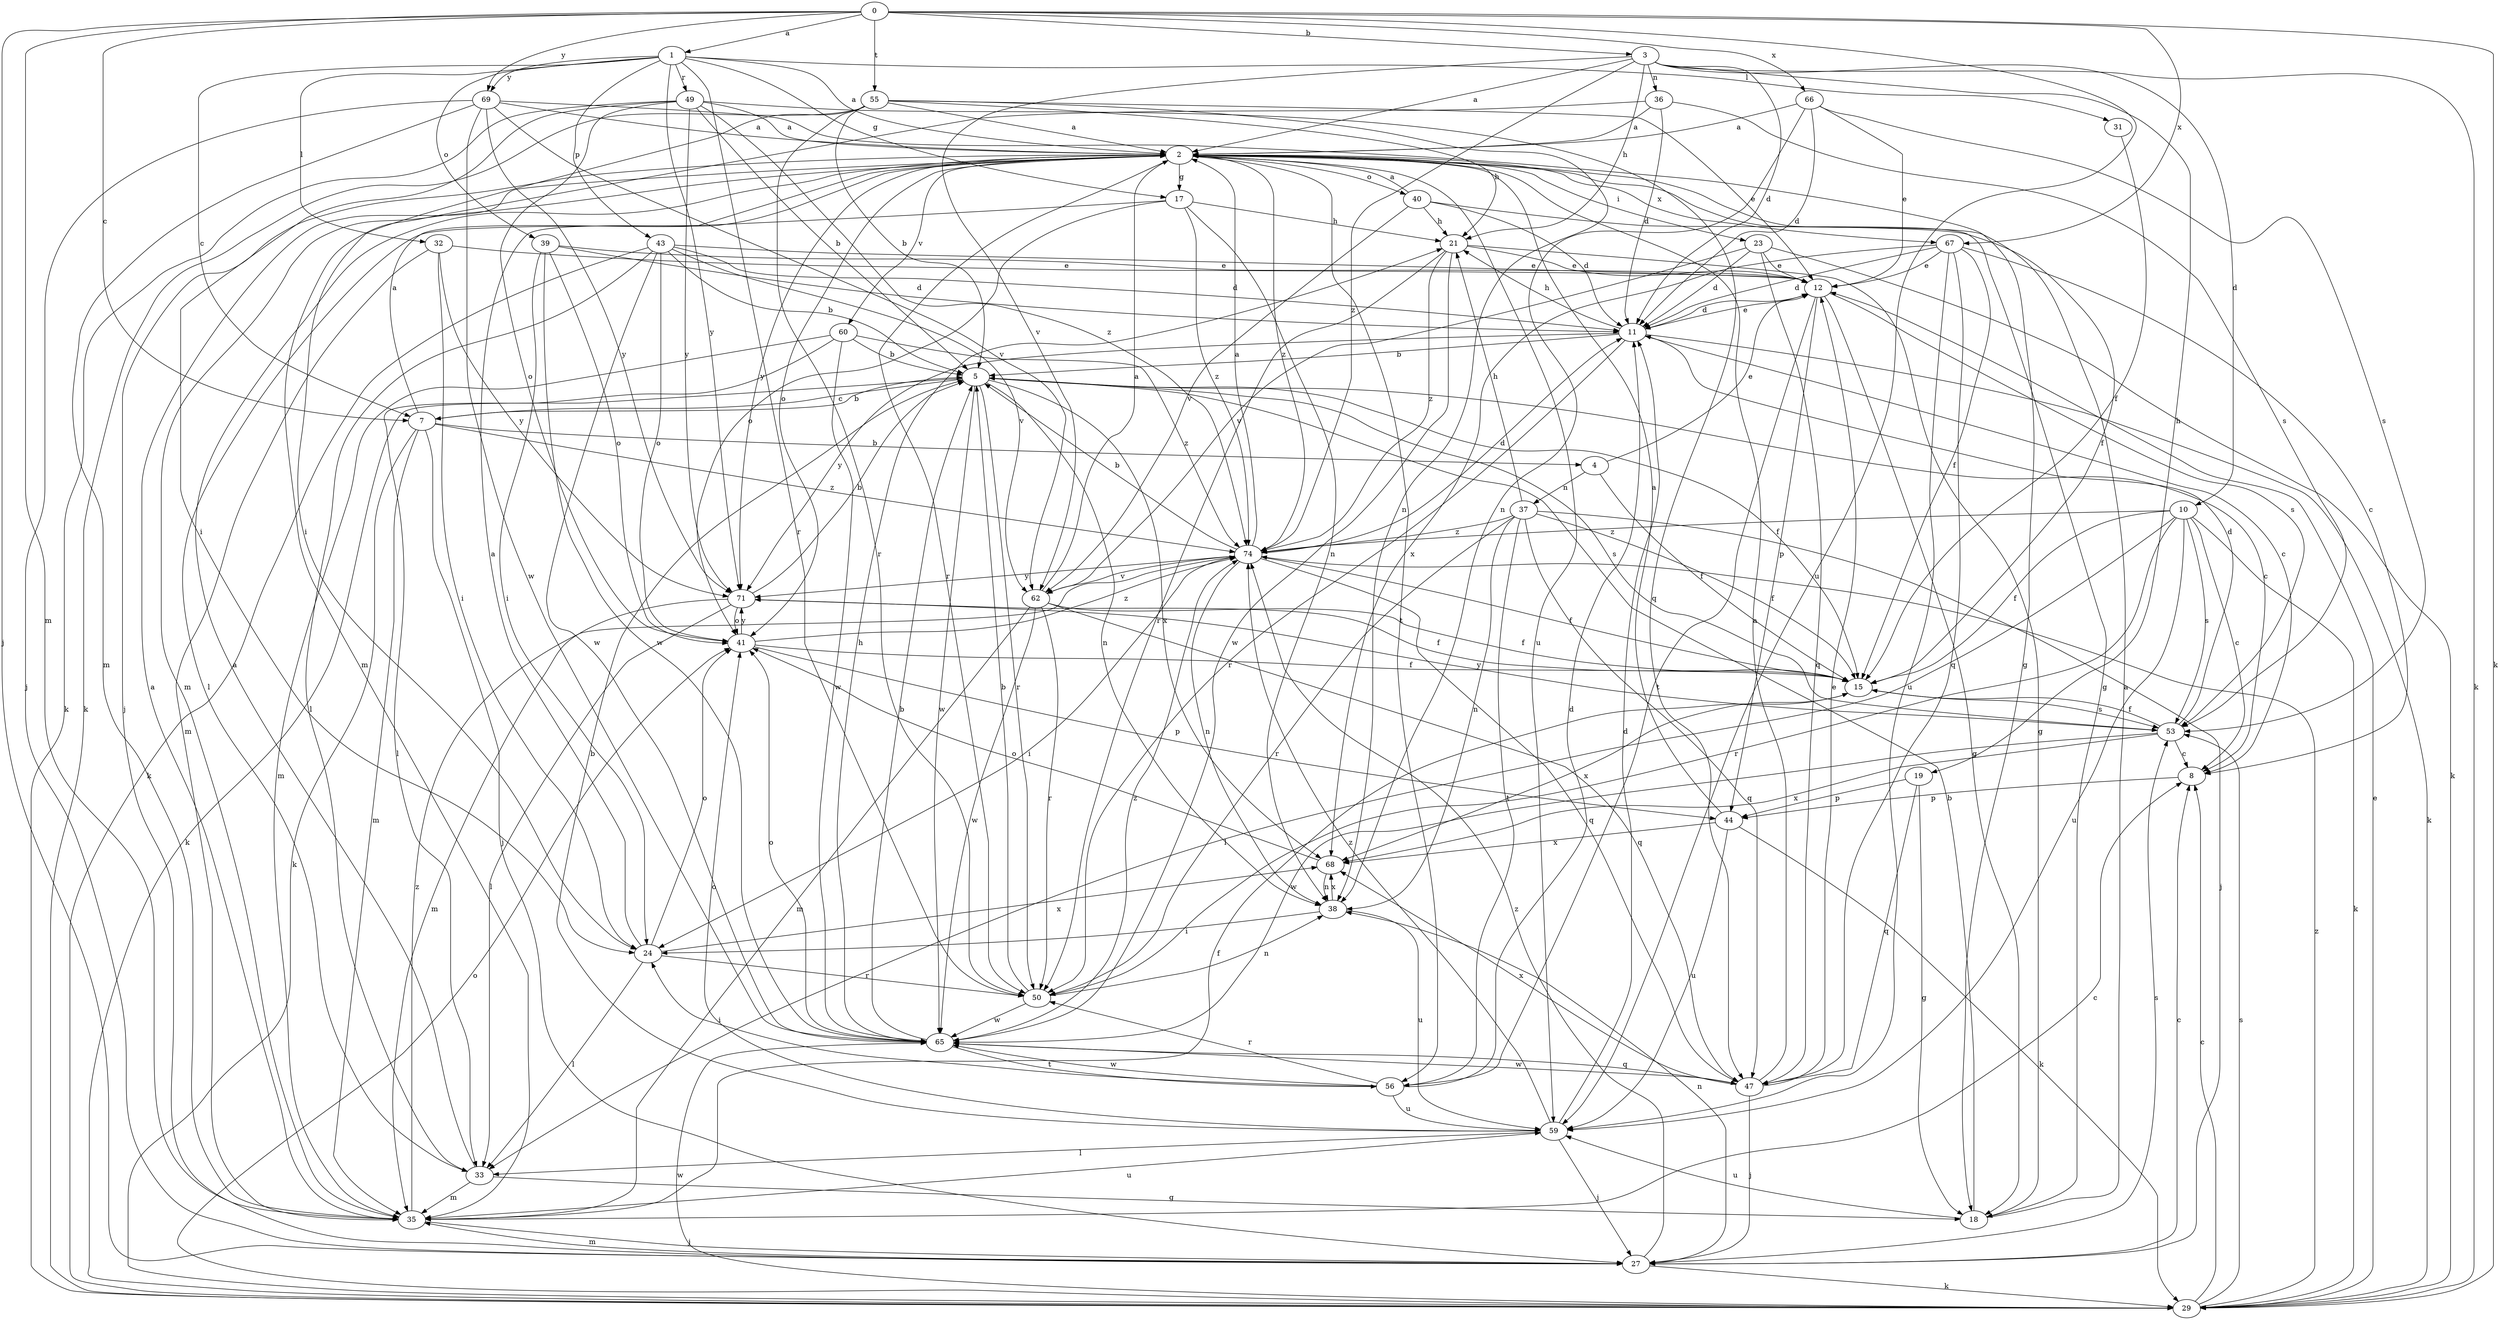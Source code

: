 strict digraph  {
0;
1;
2;
3;
4;
5;
7;
8;
10;
11;
12;
15;
17;
18;
19;
21;
23;
24;
27;
29;
31;
32;
33;
35;
36;
37;
38;
39;
40;
41;
43;
44;
47;
49;
50;
53;
55;
56;
59;
60;
62;
65;
66;
67;
68;
69;
71;
74;
0 -> 1  [label=a];
0 -> 3  [label=b];
0 -> 7  [label=c];
0 -> 27  [label=j];
0 -> 29  [label=k];
0 -> 35  [label=m];
0 -> 55  [label=t];
0 -> 59  [label=u];
0 -> 66  [label=x];
0 -> 67  [label=x];
0 -> 69  [label=y];
1 -> 2  [label=a];
1 -> 7  [label=c];
1 -> 17  [label=g];
1 -> 31  [label=l];
1 -> 32  [label=l];
1 -> 39  [label=o];
1 -> 43  [label=p];
1 -> 49  [label=r];
1 -> 50  [label=r];
1 -> 69  [label=y];
1 -> 71  [label=y];
2 -> 17  [label=g];
2 -> 18  [label=g];
2 -> 23  [label=i];
2 -> 27  [label=j];
2 -> 35  [label=m];
2 -> 40  [label=o];
2 -> 41  [label=o];
2 -> 50  [label=r];
2 -> 56  [label=t];
2 -> 59  [label=u];
2 -> 60  [label=v];
2 -> 67  [label=x];
2 -> 71  [label=y];
2 -> 74  [label=z];
3 -> 2  [label=a];
3 -> 10  [label=d];
3 -> 11  [label=d];
3 -> 19  [label=h];
3 -> 21  [label=h];
3 -> 29  [label=k];
3 -> 36  [label=n];
3 -> 62  [label=v];
3 -> 74  [label=z];
4 -> 12  [label=e];
4 -> 15  [label=f];
4 -> 37  [label=n];
5 -> 7  [label=c];
5 -> 8  [label=c];
5 -> 15  [label=f];
5 -> 29  [label=k];
5 -> 38  [label=n];
5 -> 50  [label=r];
5 -> 53  [label=s];
5 -> 65  [label=w];
5 -> 68  [label=x];
7 -> 2  [label=a];
7 -> 4  [label=b];
7 -> 5  [label=b];
7 -> 27  [label=j];
7 -> 29  [label=k];
7 -> 35  [label=m];
7 -> 74  [label=z];
8 -> 44  [label=p];
10 -> 8  [label=c];
10 -> 15  [label=f];
10 -> 29  [label=k];
10 -> 33  [label=l];
10 -> 50  [label=r];
10 -> 53  [label=s];
10 -> 59  [label=u];
10 -> 74  [label=z];
11 -> 5  [label=b];
11 -> 8  [label=c];
11 -> 12  [label=e];
11 -> 21  [label=h];
11 -> 29  [label=k];
11 -> 50  [label=r];
11 -> 71  [label=y];
12 -> 11  [label=d];
12 -> 18  [label=g];
12 -> 44  [label=p];
12 -> 53  [label=s];
12 -> 56  [label=t];
15 -> 53  [label=s];
15 -> 68  [label=x];
17 -> 21  [label=h];
17 -> 33  [label=l];
17 -> 38  [label=n];
17 -> 41  [label=o];
17 -> 74  [label=z];
18 -> 2  [label=a];
18 -> 5  [label=b];
18 -> 59  [label=u];
19 -> 18  [label=g];
19 -> 44  [label=p];
19 -> 47  [label=q];
21 -> 12  [label=e];
21 -> 18  [label=g];
21 -> 50  [label=r];
21 -> 65  [label=w];
21 -> 74  [label=z];
23 -> 11  [label=d];
23 -> 12  [label=e];
23 -> 29  [label=k];
23 -> 47  [label=q];
23 -> 62  [label=v];
24 -> 2  [label=a];
24 -> 33  [label=l];
24 -> 41  [label=o];
24 -> 50  [label=r];
24 -> 68  [label=x];
27 -> 8  [label=c];
27 -> 29  [label=k];
27 -> 35  [label=m];
27 -> 38  [label=n];
27 -> 53  [label=s];
27 -> 74  [label=z];
29 -> 8  [label=c];
29 -> 12  [label=e];
29 -> 41  [label=o];
29 -> 53  [label=s];
29 -> 65  [label=w];
29 -> 74  [label=z];
31 -> 15  [label=f];
32 -> 12  [label=e];
32 -> 24  [label=i];
32 -> 35  [label=m];
32 -> 71  [label=y];
33 -> 2  [label=a];
33 -> 18  [label=g];
33 -> 35  [label=m];
35 -> 2  [label=a];
35 -> 8  [label=c];
35 -> 15  [label=f];
35 -> 27  [label=j];
35 -> 59  [label=u];
35 -> 74  [label=z];
36 -> 2  [label=a];
36 -> 11  [label=d];
36 -> 35  [label=m];
36 -> 53  [label=s];
37 -> 15  [label=f];
37 -> 21  [label=h];
37 -> 27  [label=j];
37 -> 38  [label=n];
37 -> 47  [label=q];
37 -> 50  [label=r];
37 -> 56  [label=t];
37 -> 74  [label=z];
38 -> 24  [label=i];
38 -> 59  [label=u];
38 -> 68  [label=x];
39 -> 11  [label=d];
39 -> 12  [label=e];
39 -> 24  [label=i];
39 -> 41  [label=o];
39 -> 65  [label=w];
40 -> 2  [label=a];
40 -> 11  [label=d];
40 -> 15  [label=f];
40 -> 21  [label=h];
40 -> 62  [label=v];
41 -> 15  [label=f];
41 -> 44  [label=p];
41 -> 71  [label=y];
41 -> 74  [label=z];
43 -> 5  [label=b];
43 -> 11  [label=d];
43 -> 12  [label=e];
43 -> 29  [label=k];
43 -> 33  [label=l];
43 -> 41  [label=o];
43 -> 62  [label=v];
43 -> 65  [label=w];
44 -> 2  [label=a];
44 -> 29  [label=k];
44 -> 59  [label=u];
44 -> 68  [label=x];
47 -> 2  [label=a];
47 -> 12  [label=e];
47 -> 27  [label=j];
47 -> 65  [label=w];
47 -> 68  [label=x];
49 -> 2  [label=a];
49 -> 5  [label=b];
49 -> 24  [label=i];
49 -> 29  [label=k];
49 -> 41  [label=o];
49 -> 47  [label=q];
49 -> 71  [label=y];
49 -> 74  [label=z];
50 -> 5  [label=b];
50 -> 38  [label=n];
50 -> 65  [label=w];
53 -> 8  [label=c];
53 -> 11  [label=d];
53 -> 15  [label=f];
53 -> 65  [label=w];
53 -> 68  [label=x];
53 -> 71  [label=y];
55 -> 2  [label=a];
55 -> 5  [label=b];
55 -> 12  [label=e];
55 -> 21  [label=h];
55 -> 24  [label=i];
55 -> 29  [label=k];
55 -> 38  [label=n];
55 -> 50  [label=r];
56 -> 11  [label=d];
56 -> 24  [label=i];
56 -> 50  [label=r];
56 -> 59  [label=u];
56 -> 65  [label=w];
59 -> 5  [label=b];
59 -> 11  [label=d];
59 -> 27  [label=j];
59 -> 33  [label=l];
59 -> 41  [label=o];
59 -> 74  [label=z];
60 -> 5  [label=b];
60 -> 33  [label=l];
60 -> 35  [label=m];
60 -> 65  [label=w];
60 -> 74  [label=z];
62 -> 2  [label=a];
62 -> 15  [label=f];
62 -> 35  [label=m];
62 -> 47  [label=q];
62 -> 50  [label=r];
62 -> 65  [label=w];
65 -> 5  [label=b];
65 -> 21  [label=h];
65 -> 41  [label=o];
65 -> 47  [label=q];
65 -> 56  [label=t];
65 -> 74  [label=z];
66 -> 2  [label=a];
66 -> 11  [label=d];
66 -> 12  [label=e];
66 -> 38  [label=n];
66 -> 53  [label=s];
67 -> 8  [label=c];
67 -> 11  [label=d];
67 -> 12  [label=e];
67 -> 15  [label=f];
67 -> 47  [label=q];
67 -> 59  [label=u];
67 -> 68  [label=x];
68 -> 38  [label=n];
68 -> 41  [label=o];
69 -> 2  [label=a];
69 -> 18  [label=g];
69 -> 27  [label=j];
69 -> 35  [label=m];
69 -> 62  [label=v];
69 -> 65  [label=w];
69 -> 71  [label=y];
71 -> 5  [label=b];
71 -> 15  [label=f];
71 -> 33  [label=l];
71 -> 35  [label=m];
71 -> 41  [label=o];
74 -> 2  [label=a];
74 -> 5  [label=b];
74 -> 11  [label=d];
74 -> 15  [label=f];
74 -> 24  [label=i];
74 -> 38  [label=n];
74 -> 47  [label=q];
74 -> 62  [label=v];
74 -> 71  [label=y];
}
